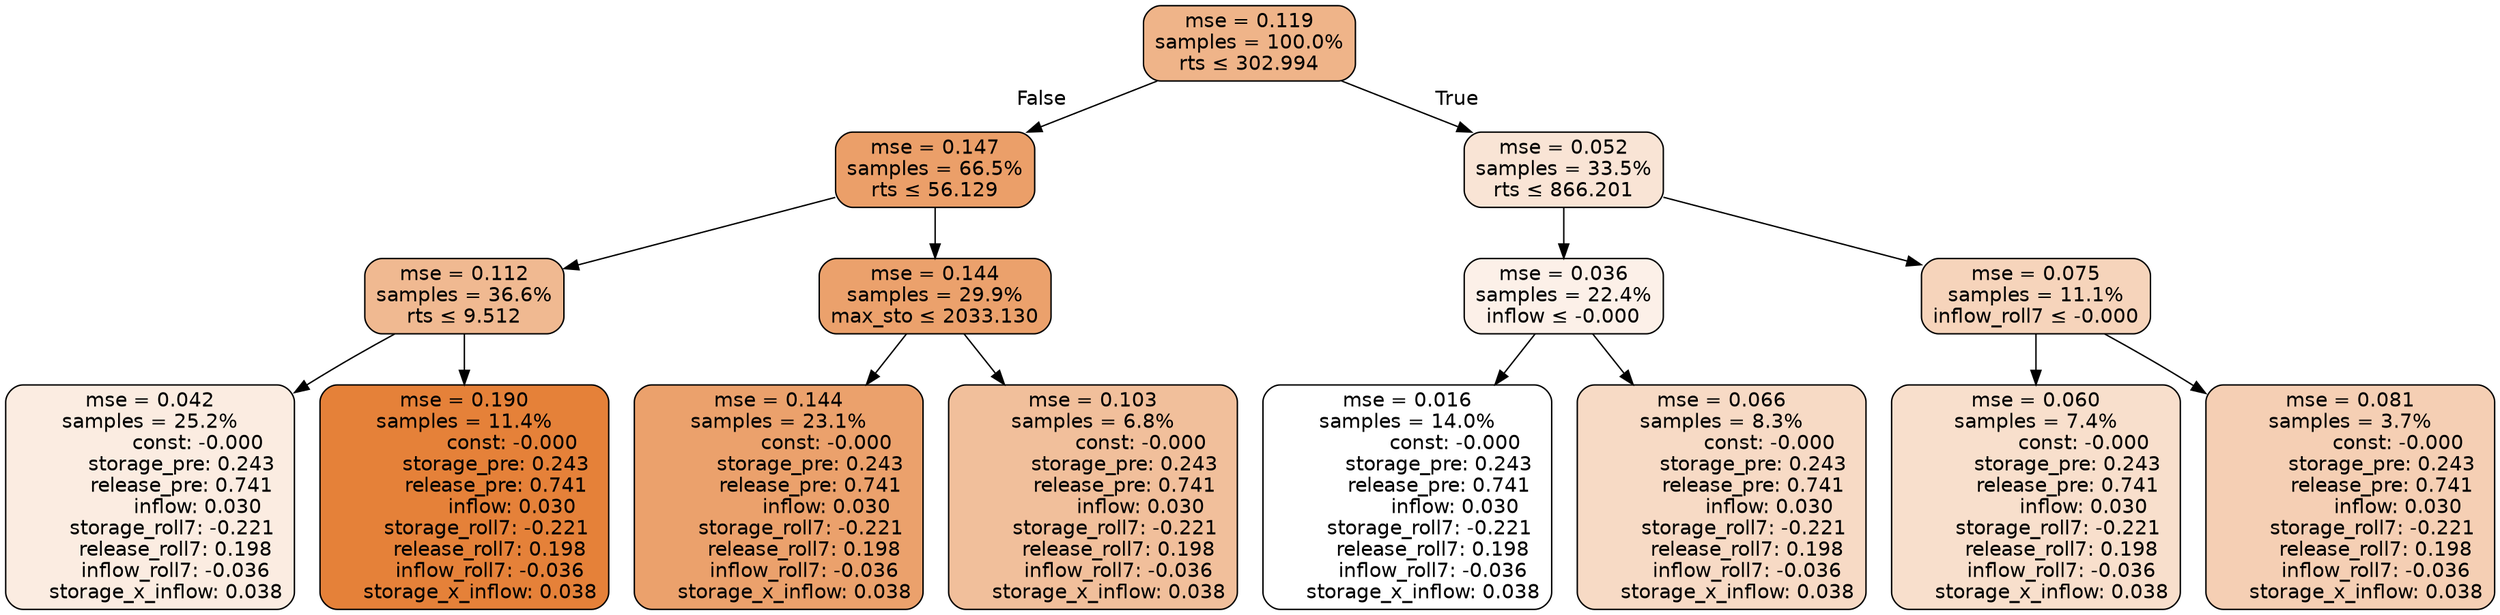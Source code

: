 digraph tree {
node [shape=rectangle, style="filled, rounded", color="black", fontname=helvetica] ;
edge [fontname=helvetica] ;
	"0" [label="mse = 0.119
samples = 100.0%
rts &le; 302.994", fillcolor="#efb489"]
	"1" [label="mse = 0.147
samples = 66.5%
rts &le; 56.129", fillcolor="#eb9f69"]
	"2" [label="mse = 0.112
samples = 36.6%
rts &le; 9.512", fillcolor="#f0b991"]
	"3" [label="mse = 0.042
samples = 25.2%
               const: -0.000
          storage_pre: 0.243
          release_pre: 0.741
               inflow: 0.030
       storage_roll7: -0.221
        release_roll7: 0.198
        inflow_roll7: -0.036
     storage_x_inflow: 0.038", fillcolor="#fbece1"]
	"4" [label="mse = 0.190
samples = 11.4%
               const: -0.000
          storage_pre: 0.243
          release_pre: 0.741
               inflow: 0.030
       storage_roll7: -0.221
        release_roll7: 0.198
        inflow_roll7: -0.036
     storage_x_inflow: 0.038", fillcolor="#e58139"]
	"5" [label="mse = 0.144
samples = 29.9%
max_sto &le; 2033.130", fillcolor="#eba16c"]
	"6" [label="mse = 0.144
samples = 23.1%
               const: -0.000
          storage_pre: 0.243
          release_pre: 0.741
               inflow: 0.030
       storage_roll7: -0.221
        release_roll7: 0.198
        inflow_roll7: -0.036
     storage_x_inflow: 0.038", fillcolor="#eba16c"]
	"7" [label="mse = 0.103
samples = 6.8%
               const: -0.000
          storage_pre: 0.243
          release_pre: 0.741
               inflow: 0.030
       storage_roll7: -0.221
        release_roll7: 0.198
        inflow_roll7: -0.036
     storage_x_inflow: 0.038", fillcolor="#f1bf9b"]
	"8" [label="mse = 0.052
samples = 33.5%
rts &le; 866.201", fillcolor="#f9e4d5"]
	"9" [label="mse = 0.036
samples = 22.4%
inflow &le; -0.000", fillcolor="#fcf0e8"]
	"10" [label="mse = 0.016
samples = 14.0%
               const: -0.000
          storage_pre: 0.243
          release_pre: 0.741
               inflow: 0.030
       storage_roll7: -0.221
        release_roll7: 0.198
        inflow_roll7: -0.036
     storage_x_inflow: 0.038", fillcolor="#ffffff"]
	"11" [label="mse = 0.066
samples = 8.3%
               const: -0.000
          storage_pre: 0.243
          release_pre: 0.741
               inflow: 0.030
       storage_roll7: -0.221
        release_roll7: 0.198
        inflow_roll7: -0.036
     storage_x_inflow: 0.038", fillcolor="#f7dac5"]
	"12" [label="mse = 0.075
samples = 11.1%
inflow_roll7 &le; -0.000", fillcolor="#f6d4bb"]
	"13" [label="mse = 0.060
samples = 7.4%
               const: -0.000
          storage_pre: 0.243
          release_pre: 0.741
               inflow: 0.030
       storage_roll7: -0.221
        release_roll7: 0.198
        inflow_roll7: -0.036
     storage_x_inflow: 0.038", fillcolor="#f8dfcc"]
	"14" [label="mse = 0.081
samples = 3.7%
               const: -0.000
          storage_pre: 0.243
          release_pre: 0.741
               inflow: 0.030
       storage_roll7: -0.221
        release_roll7: 0.198
        inflow_roll7: -0.036
     storage_x_inflow: 0.038", fillcolor="#f5cfb4"]

	"0" -> "1" [labeldistance=2.5, labelangle=45, headlabel="False"]
	"1" -> "2"
	"2" -> "3"
	"2" -> "4"
	"1" -> "5"
	"5" -> "6"
	"5" -> "7"
	"0" -> "8" [labeldistance=2.5, labelangle=-45, headlabel="True"]
	"8" -> "9"
	"9" -> "10"
	"9" -> "11"
	"8" -> "12"
	"12" -> "13"
	"12" -> "14"
}